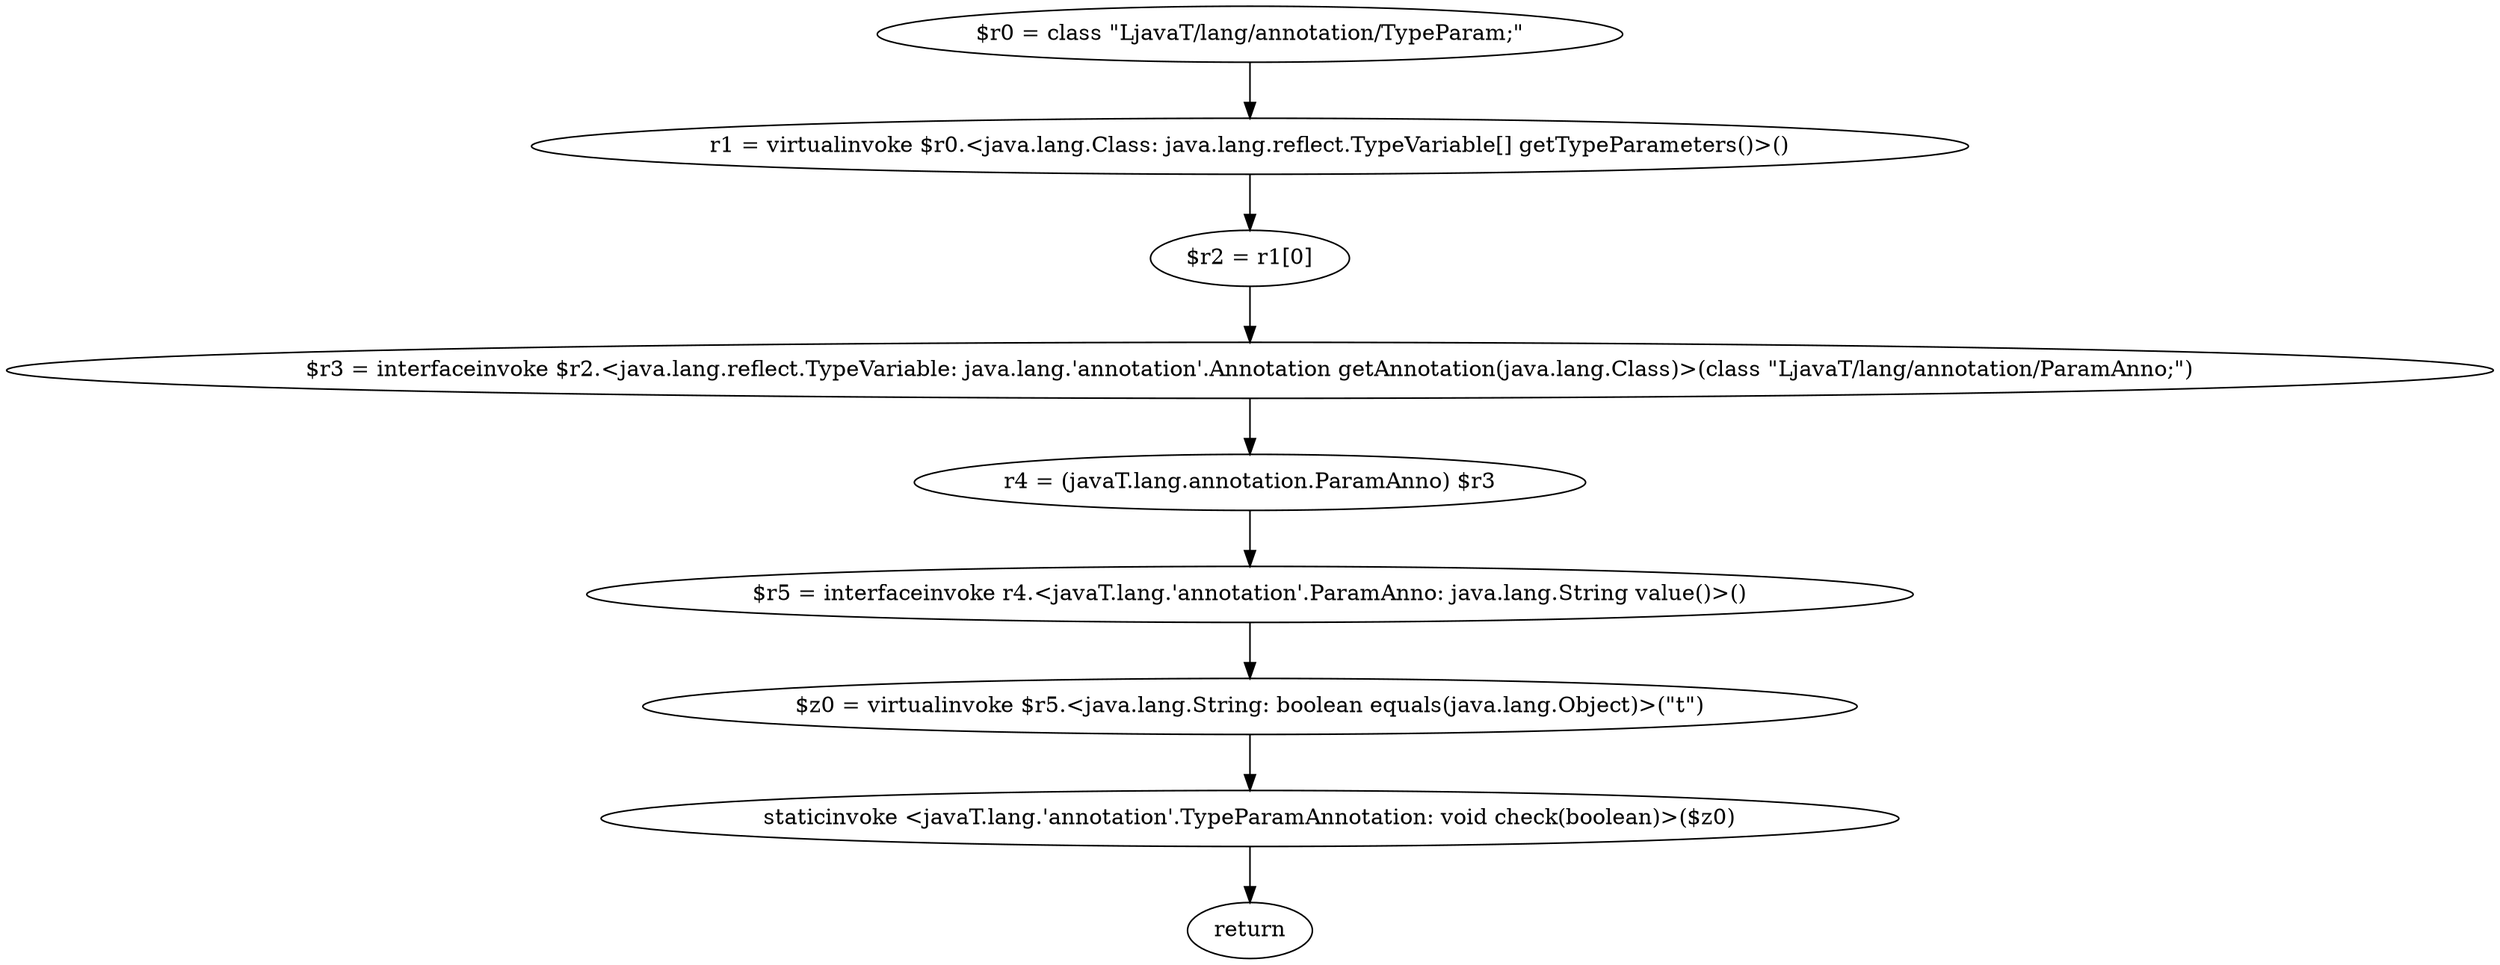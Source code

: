 digraph "unitGraph" {
    "$r0 = class \"LjavaT/lang/annotation/TypeParam;\""
    "r1 = virtualinvoke $r0.<java.lang.Class: java.lang.reflect.TypeVariable[] getTypeParameters()>()"
    "$r2 = r1[0]"
    "$r3 = interfaceinvoke $r2.<java.lang.reflect.TypeVariable: java.lang.'annotation'.Annotation getAnnotation(java.lang.Class)>(class \"LjavaT/lang/annotation/ParamAnno;\")"
    "r4 = (javaT.lang.annotation.ParamAnno) $r3"
    "$r5 = interfaceinvoke r4.<javaT.lang.'annotation'.ParamAnno: java.lang.String value()>()"
    "$z0 = virtualinvoke $r5.<java.lang.String: boolean equals(java.lang.Object)>(\"t\")"
    "staticinvoke <javaT.lang.'annotation'.TypeParamAnnotation: void check(boolean)>($z0)"
    "return"
    "$r0 = class \"LjavaT/lang/annotation/TypeParam;\""->"r1 = virtualinvoke $r0.<java.lang.Class: java.lang.reflect.TypeVariable[] getTypeParameters()>()";
    "r1 = virtualinvoke $r0.<java.lang.Class: java.lang.reflect.TypeVariable[] getTypeParameters()>()"->"$r2 = r1[0]";
    "$r2 = r1[0]"->"$r3 = interfaceinvoke $r2.<java.lang.reflect.TypeVariable: java.lang.'annotation'.Annotation getAnnotation(java.lang.Class)>(class \"LjavaT/lang/annotation/ParamAnno;\")";
    "$r3 = interfaceinvoke $r2.<java.lang.reflect.TypeVariable: java.lang.'annotation'.Annotation getAnnotation(java.lang.Class)>(class \"LjavaT/lang/annotation/ParamAnno;\")"->"r4 = (javaT.lang.annotation.ParamAnno) $r3";
    "r4 = (javaT.lang.annotation.ParamAnno) $r3"->"$r5 = interfaceinvoke r4.<javaT.lang.'annotation'.ParamAnno: java.lang.String value()>()";
    "$r5 = interfaceinvoke r4.<javaT.lang.'annotation'.ParamAnno: java.lang.String value()>()"->"$z0 = virtualinvoke $r5.<java.lang.String: boolean equals(java.lang.Object)>(\"t\")";
    "$z0 = virtualinvoke $r5.<java.lang.String: boolean equals(java.lang.Object)>(\"t\")"->"staticinvoke <javaT.lang.'annotation'.TypeParamAnnotation: void check(boolean)>($z0)";
    "staticinvoke <javaT.lang.'annotation'.TypeParamAnnotation: void check(boolean)>($z0)"->"return";
}
